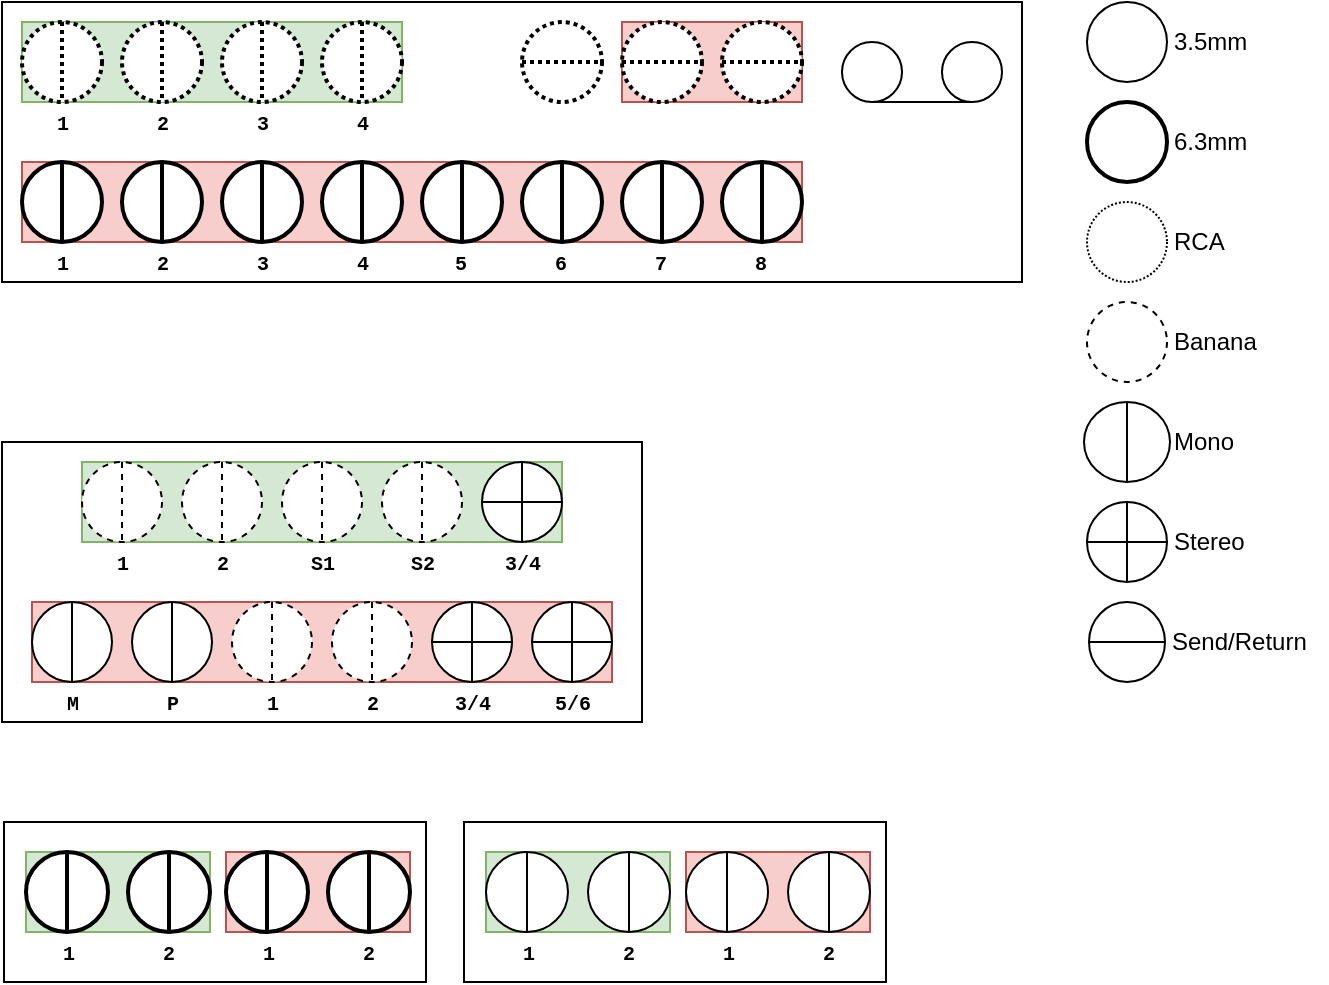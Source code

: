 <mxfile version="13.7.9" type="github">
  <diagram id="T0rFNiq_OgX8usC7l5FM" name="Page-1">
    <mxGraphModel dx="731" dy="662" grid="1" gridSize="10" guides="1" tooltips="1" connect="1" arrows="1" fold="1" page="1" pageScale="1" pageWidth="827" pageHeight="1169" math="0" shadow="0">
      <root>
        <mxCell id="0" />
        <mxCell id="1" parent="0" />
        <mxCell id="CBdwzcLFtsrTOGJNhiNT-50" value="" style="group" vertex="1" connectable="0" parent="1">
          <mxGeometry x="159" y="80" width="510" height="140" as="geometry" />
        </mxCell>
        <mxCell id="CBdwzcLFtsrTOGJNhiNT-32" value="" style="rounded=0;whiteSpace=wrap;html=1;" vertex="1" parent="CBdwzcLFtsrTOGJNhiNT-50">
          <mxGeometry width="510" height="140" as="geometry" />
        </mxCell>
        <mxCell id="CBdwzcLFtsrTOGJNhiNT-49" value="" style="group" vertex="1" connectable="0" parent="CBdwzcLFtsrTOGJNhiNT-50">
          <mxGeometry x="10" y="10" width="490" height="130" as="geometry" />
        </mxCell>
        <mxCell id="CBdwzcLFtsrTOGJNhiNT-25" value="" style="group" vertex="1" connectable="0" parent="CBdwzcLFtsrTOGJNhiNT-49">
          <mxGeometry x="410" y="10" width="80" height="30" as="geometry" />
        </mxCell>
        <mxCell id="CBdwzcLFtsrTOGJNhiNT-22" value="" style="shape=tapeData;whiteSpace=wrap;html=1;perimeter=ellipsePerimeter;" vertex="1" parent="CBdwzcLFtsrTOGJNhiNT-25">
          <mxGeometry width="30" height="30" as="geometry" />
        </mxCell>
        <mxCell id="CBdwzcLFtsrTOGJNhiNT-23" value="" style="shape=tapeData;whiteSpace=wrap;html=1;perimeter=ellipsePerimeter;flipH=1;" vertex="1" parent="CBdwzcLFtsrTOGJNhiNT-25">
          <mxGeometry x="50" width="30" height="30" as="geometry" />
        </mxCell>
        <mxCell id="CBdwzcLFtsrTOGJNhiNT-24" value="" style="endArrow=none;html=1;exitX=0.5;exitY=1;exitDx=0;exitDy=0;entryX=0.5;entryY=1;entryDx=0;entryDy=0;" edge="1" parent="CBdwzcLFtsrTOGJNhiNT-25" source="CBdwzcLFtsrTOGJNhiNT-22" target="CBdwzcLFtsrTOGJNhiNT-23">
          <mxGeometry width="50" height="50" relative="1" as="geometry">
            <mxPoint x="20" y="90" as="sourcePoint" />
            <mxPoint x="230" y="40" as="targetPoint" />
          </mxGeometry>
        </mxCell>
        <mxCell id="CBdwzcLFtsrTOGJNhiNT-16" value="" style="shape=lineEllipse;line=horizontal;perimeter=ellipsePerimeter;whiteSpace=wrap;html=1;backgroundOutline=1;strokeWidth=2;dashed=1;dashPattern=1 1;" vertex="1" parent="CBdwzcLFtsrTOGJNhiNT-49">
          <mxGeometry x="250" width="40" height="40" as="geometry" />
        </mxCell>
        <mxCell id="CBdwzcLFtsrTOGJNhiNT-19" value="" style="group;fillColor=#f8cecc;strokeColor=#b85450;" vertex="1" connectable="0" parent="CBdwzcLFtsrTOGJNhiNT-49">
          <mxGeometry x="300" width="90" height="40" as="geometry" />
        </mxCell>
        <mxCell id="CBdwzcLFtsrTOGJNhiNT-13" value="" style="shape=lineEllipse;line=horizontal;perimeter=ellipsePerimeter;whiteSpace=wrap;html=1;backgroundOutline=1;strokeWidth=2;dashed=1;dashPattern=1 1;" vertex="1" parent="CBdwzcLFtsrTOGJNhiNT-19">
          <mxGeometry x="50" width="40" height="40" as="geometry" />
        </mxCell>
        <mxCell id="CBdwzcLFtsrTOGJNhiNT-15" value="" style="shape=lineEllipse;line=horizontal;perimeter=ellipsePerimeter;whiteSpace=wrap;html=1;backgroundOutline=1;strokeWidth=2;dashed=1;dashPattern=1 1;" vertex="1" parent="CBdwzcLFtsrTOGJNhiNT-19">
          <mxGeometry width="40" height="40" as="geometry" />
        </mxCell>
        <mxCell id="CBdwzcLFtsrTOGJNhiNT-47" value="" style="group" vertex="1" connectable="0" parent="CBdwzcLFtsrTOGJNhiNT-49">
          <mxGeometry width="190" height="60" as="geometry" />
        </mxCell>
        <mxCell id="CBdwzcLFtsrTOGJNhiNT-35" value="&lt;font style=&quot;font-size: 10px&quot; face=&quot;Courier New&quot;&gt;&lt;b&gt;1&lt;/b&gt;&lt;/font&gt;" style="text;html=1;resizable=0;autosize=1;align=center;verticalAlign=middle;points=[];fillColor=none;strokeColor=none;rounded=0;" vertex="1" parent="CBdwzcLFtsrTOGJNhiNT-47">
          <mxGeometry x="10" y="40" width="20" height="20" as="geometry" />
        </mxCell>
        <mxCell id="CBdwzcLFtsrTOGJNhiNT-20" value="" style="group;fillColor=#d5e8d4;strokeColor=#82b366;" vertex="1" connectable="0" parent="CBdwzcLFtsrTOGJNhiNT-47">
          <mxGeometry width="190" height="40" as="geometry" />
        </mxCell>
        <mxCell id="CBdwzcLFtsrTOGJNhiNT-10" value="" style="shape=lineEllipse;line=vertical;perimeter=ellipsePerimeter;whiteSpace=wrap;html=1;backgroundOutline=1;strokeWidth=2;dashed=1;dashPattern=1 1;" vertex="1" parent="CBdwzcLFtsrTOGJNhiNT-20">
          <mxGeometry width="40" height="40" as="geometry" />
        </mxCell>
        <mxCell id="CBdwzcLFtsrTOGJNhiNT-11" value="" style="shape=lineEllipse;line=vertical;perimeter=ellipsePerimeter;whiteSpace=wrap;html=1;backgroundOutline=1;strokeWidth=2;dashed=1;dashPattern=1 1;" vertex="1" parent="CBdwzcLFtsrTOGJNhiNT-20">
          <mxGeometry x="50" width="40" height="40" as="geometry" />
        </mxCell>
        <mxCell id="CBdwzcLFtsrTOGJNhiNT-12" value="" style="shape=lineEllipse;line=vertical;perimeter=ellipsePerimeter;whiteSpace=wrap;html=1;backgroundOutline=1;strokeWidth=2;dashed=1;dashPattern=1 1;" vertex="1" parent="CBdwzcLFtsrTOGJNhiNT-20">
          <mxGeometry x="100" width="40" height="40" as="geometry" />
        </mxCell>
        <mxCell id="CBdwzcLFtsrTOGJNhiNT-14" value="" style="shape=lineEllipse;line=vertical;perimeter=ellipsePerimeter;whiteSpace=wrap;html=1;backgroundOutline=1;strokeWidth=2;dashed=1;dashPattern=1 1;" vertex="1" parent="CBdwzcLFtsrTOGJNhiNT-20">
          <mxGeometry x="150" width="40" height="40" as="geometry" />
        </mxCell>
        <mxCell id="CBdwzcLFtsrTOGJNhiNT-36" value="&lt;font style=&quot;font-size: 10px&quot; face=&quot;Courier New&quot;&gt;&lt;b&gt;2&lt;/b&gt;&lt;/font&gt;" style="text;html=1;resizable=0;autosize=1;align=center;verticalAlign=middle;points=[];fillColor=none;strokeColor=none;rounded=0;" vertex="1" parent="CBdwzcLFtsrTOGJNhiNT-47">
          <mxGeometry x="60" y="40" width="20" height="20" as="geometry" />
        </mxCell>
        <mxCell id="CBdwzcLFtsrTOGJNhiNT-37" value="&lt;font style=&quot;font-size: 10px&quot;&gt;&lt;b&gt;&lt;font style=&quot;font-size: 10px&quot; face=&quot;Courier New&quot;&gt;3&lt;/font&gt;&lt;/b&gt;&lt;/font&gt;" style="text;html=1;resizable=0;autosize=1;align=center;verticalAlign=middle;points=[];fillColor=none;strokeColor=none;rounded=0;" vertex="1" parent="CBdwzcLFtsrTOGJNhiNT-47">
          <mxGeometry x="110" y="40" width="20" height="20" as="geometry" />
        </mxCell>
        <mxCell id="CBdwzcLFtsrTOGJNhiNT-38" value="&lt;font style=&quot;font-size: 10px&quot; face=&quot;Courier New&quot;&gt;&lt;b&gt;4&lt;/b&gt;&lt;/font&gt;" style="text;html=1;resizable=0;autosize=1;align=center;verticalAlign=middle;points=[];fillColor=none;strokeColor=none;rounded=0;" vertex="1" parent="CBdwzcLFtsrTOGJNhiNT-47">
          <mxGeometry x="160" y="40" width="20" height="20" as="geometry" />
        </mxCell>
        <mxCell id="CBdwzcLFtsrTOGJNhiNT-48" value="" style="group" vertex="1" connectable="0" parent="CBdwzcLFtsrTOGJNhiNT-49">
          <mxGeometry y="70" width="390" height="60" as="geometry" />
        </mxCell>
        <mxCell id="CBdwzcLFtsrTOGJNhiNT-18" value="" style="group;fillColor=#f8cecc;strokeColor=#b85450;" vertex="1" connectable="0" parent="CBdwzcLFtsrTOGJNhiNT-48">
          <mxGeometry width="390" height="40" as="geometry" />
        </mxCell>
        <mxCell id="CBdwzcLFtsrTOGJNhiNT-1" value="" style="shape=lineEllipse;line=vertical;perimeter=ellipsePerimeter;whiteSpace=wrap;html=1;backgroundOutline=1;strokeWidth=2;" vertex="1" parent="CBdwzcLFtsrTOGJNhiNT-18">
          <mxGeometry width="40" height="40" as="geometry" />
        </mxCell>
        <mxCell id="CBdwzcLFtsrTOGJNhiNT-2" value="" style="shape=lineEllipse;line=vertical;perimeter=ellipsePerimeter;whiteSpace=wrap;html=1;backgroundOutline=1;strokeWidth=2;" vertex="1" parent="CBdwzcLFtsrTOGJNhiNT-18">
          <mxGeometry x="50" width="40" height="40" as="geometry" />
        </mxCell>
        <mxCell id="CBdwzcLFtsrTOGJNhiNT-3" value="" style="shape=lineEllipse;line=vertical;perimeter=ellipsePerimeter;whiteSpace=wrap;html=1;backgroundOutline=1;strokeWidth=2;" vertex="1" parent="CBdwzcLFtsrTOGJNhiNT-18">
          <mxGeometry x="100" width="40" height="40" as="geometry" />
        </mxCell>
        <mxCell id="CBdwzcLFtsrTOGJNhiNT-4" value="" style="shape=lineEllipse;line=vertical;perimeter=ellipsePerimeter;whiteSpace=wrap;html=1;backgroundOutline=1;strokeWidth=2;" vertex="1" parent="CBdwzcLFtsrTOGJNhiNT-18">
          <mxGeometry x="350" width="40" height="40" as="geometry" />
        </mxCell>
        <mxCell id="CBdwzcLFtsrTOGJNhiNT-5" value="" style="shape=lineEllipse;line=vertical;perimeter=ellipsePerimeter;whiteSpace=wrap;html=1;backgroundOutline=1;strokeWidth=2;" vertex="1" parent="CBdwzcLFtsrTOGJNhiNT-18">
          <mxGeometry x="150" width="40" height="40" as="geometry" />
        </mxCell>
        <mxCell id="CBdwzcLFtsrTOGJNhiNT-6" value="" style="shape=lineEllipse;line=vertical;perimeter=ellipsePerimeter;whiteSpace=wrap;html=1;backgroundOutline=1;strokeWidth=2;" vertex="1" parent="CBdwzcLFtsrTOGJNhiNT-18">
          <mxGeometry x="300" width="40" height="40" as="geometry" />
        </mxCell>
        <mxCell id="CBdwzcLFtsrTOGJNhiNT-7" value="" style="shape=lineEllipse;line=vertical;perimeter=ellipsePerimeter;whiteSpace=wrap;html=1;backgroundOutline=1;strokeWidth=2;" vertex="1" parent="CBdwzcLFtsrTOGJNhiNT-18">
          <mxGeometry x="250" width="40" height="40" as="geometry" />
        </mxCell>
        <mxCell id="CBdwzcLFtsrTOGJNhiNT-8" value="" style="shape=lineEllipse;line=vertical;perimeter=ellipsePerimeter;whiteSpace=wrap;html=1;backgroundOutline=1;strokeWidth=2;" vertex="1" parent="CBdwzcLFtsrTOGJNhiNT-18">
          <mxGeometry x="200" width="40" height="40" as="geometry" />
        </mxCell>
        <mxCell id="CBdwzcLFtsrTOGJNhiNT-39" value="&lt;font style=&quot;font-size: 10px&quot; face=&quot;Courier New&quot;&gt;&lt;b&gt;1&lt;/b&gt;&lt;/font&gt;" style="text;html=1;resizable=0;autosize=1;align=center;verticalAlign=middle;points=[];fillColor=none;strokeColor=none;rounded=0;" vertex="1" parent="CBdwzcLFtsrTOGJNhiNT-48">
          <mxGeometry x="10" y="40" width="20" height="20" as="geometry" />
        </mxCell>
        <mxCell id="CBdwzcLFtsrTOGJNhiNT-40" value="&lt;font style=&quot;font-size: 10px&quot; face=&quot;Courier New&quot;&gt;&lt;b&gt;2&lt;/b&gt;&lt;/font&gt;" style="text;html=1;resizable=0;autosize=1;align=center;verticalAlign=middle;points=[];fillColor=none;strokeColor=none;rounded=0;" vertex="1" parent="CBdwzcLFtsrTOGJNhiNT-48">
          <mxGeometry x="60" y="40" width="20" height="20" as="geometry" />
        </mxCell>
        <mxCell id="CBdwzcLFtsrTOGJNhiNT-41" value="&lt;font style=&quot;font-size: 10px&quot;&gt;&lt;b&gt;&lt;font style=&quot;font-size: 10px&quot; face=&quot;Courier New&quot;&gt;3&lt;/font&gt;&lt;/b&gt;&lt;/font&gt;" style="text;html=1;resizable=0;autosize=1;align=center;verticalAlign=middle;points=[];fillColor=none;strokeColor=none;rounded=0;" vertex="1" parent="CBdwzcLFtsrTOGJNhiNT-48">
          <mxGeometry x="110" y="40" width="20" height="20" as="geometry" />
        </mxCell>
        <mxCell id="CBdwzcLFtsrTOGJNhiNT-42" value="&lt;font style=&quot;font-size: 10px&quot; face=&quot;Courier New&quot;&gt;&lt;b&gt;4&lt;/b&gt;&lt;/font&gt;" style="text;html=1;resizable=0;autosize=1;align=center;verticalAlign=middle;points=[];fillColor=none;strokeColor=none;rounded=0;" vertex="1" parent="CBdwzcLFtsrTOGJNhiNT-48">
          <mxGeometry x="160" y="40" width="20" height="20" as="geometry" />
        </mxCell>
        <mxCell id="CBdwzcLFtsrTOGJNhiNT-43" value="&lt;font style=&quot;font-size: 10px&quot; face=&quot;Courier New&quot;&gt;&lt;b&gt;&lt;font style=&quot;font-size: 10px&quot;&gt;5&lt;/font&gt;&lt;/b&gt;&lt;/font&gt;" style="text;html=1;resizable=0;autosize=1;align=center;verticalAlign=middle;points=[];fillColor=none;strokeColor=none;rounded=0;" vertex="1" parent="CBdwzcLFtsrTOGJNhiNT-48">
          <mxGeometry x="209" y="40" width="20" height="20" as="geometry" />
        </mxCell>
        <mxCell id="CBdwzcLFtsrTOGJNhiNT-44" value="&lt;font style=&quot;font-size: 10px&quot; face=&quot;Courier New&quot;&gt;&lt;b&gt;6&lt;/b&gt;&lt;/font&gt;" style="text;html=1;resizable=0;autosize=1;align=center;verticalAlign=middle;points=[];fillColor=none;strokeColor=none;rounded=0;" vertex="1" parent="CBdwzcLFtsrTOGJNhiNT-48">
          <mxGeometry x="259" y="40" width="20" height="20" as="geometry" />
        </mxCell>
        <mxCell id="CBdwzcLFtsrTOGJNhiNT-45" value="&lt;font style=&quot;font-size: 10px&quot; face=&quot;Courier New&quot;&gt;&lt;b&gt;7&lt;/b&gt;&lt;/font&gt;" style="text;html=1;resizable=0;autosize=1;align=center;verticalAlign=middle;points=[];fillColor=none;strokeColor=none;rounded=0;" vertex="1" parent="CBdwzcLFtsrTOGJNhiNT-48">
          <mxGeometry x="309" y="40" width="20" height="20" as="geometry" />
        </mxCell>
        <mxCell id="CBdwzcLFtsrTOGJNhiNT-46" value="&lt;font style=&quot;font-size: 10px&quot; face=&quot;Courier New&quot;&gt;&lt;b&gt;8&lt;/b&gt;&lt;/font&gt;" style="text;html=1;resizable=0;autosize=1;align=center;verticalAlign=middle;points=[];fillColor=none;strokeColor=none;rounded=0;" vertex="1" parent="CBdwzcLFtsrTOGJNhiNT-48">
          <mxGeometry x="359" y="40" width="20" height="20" as="geometry" />
        </mxCell>
        <mxCell id="CBdwzcLFtsrTOGJNhiNT-100" value="" style="group" vertex="1" connectable="0" parent="1">
          <mxGeometry x="159" y="300" width="320" height="140" as="geometry" />
        </mxCell>
        <mxCell id="CBdwzcLFtsrTOGJNhiNT-99" value="" style="rounded=0;whiteSpace=wrap;html=1;" vertex="1" parent="CBdwzcLFtsrTOGJNhiNT-100">
          <mxGeometry width="320" height="140" as="geometry" />
        </mxCell>
        <mxCell id="CBdwzcLFtsrTOGJNhiNT-75" value="" style="group" vertex="1" connectable="0" parent="CBdwzcLFtsrTOGJNhiNT-100">
          <mxGeometry x="15" y="80" width="290" height="60" as="geometry" />
        </mxCell>
        <mxCell id="CBdwzcLFtsrTOGJNhiNT-61" value="&lt;font style=&quot;font-size: 10px&quot; face=&quot;Courier New&quot;&gt;&lt;b&gt;P&lt;/b&gt;&lt;/font&gt;" style="text;html=1;resizable=0;autosize=1;align=center;verticalAlign=middle;points=[];fillColor=none;strokeColor=none;rounded=0;" vertex="1" parent="CBdwzcLFtsrTOGJNhiNT-75">
          <mxGeometry x="60" y="40" width="20" height="20" as="geometry" />
        </mxCell>
        <mxCell id="CBdwzcLFtsrTOGJNhiNT-57" value="&lt;font style=&quot;font-size: 10px&quot; face=&quot;Courier New&quot;&gt;&lt;b&gt;2&lt;/b&gt;&lt;/font&gt;" style="text;html=1;resizable=0;autosize=1;align=center;verticalAlign=middle;points=[];fillColor=none;strokeColor=none;rounded=0;" vertex="1" parent="CBdwzcLFtsrTOGJNhiNT-75">
          <mxGeometry x="160" y="40" width="20" height="20" as="geometry" />
        </mxCell>
        <mxCell id="CBdwzcLFtsrTOGJNhiNT-56" value="&lt;font style=&quot;font-size: 10px&quot; face=&quot;Courier New&quot;&gt;&lt;b&gt;1&lt;/b&gt;&lt;/font&gt;" style="text;html=1;resizable=0;autosize=1;align=center;verticalAlign=middle;points=[];fillColor=none;strokeColor=none;rounded=0;" vertex="1" parent="CBdwzcLFtsrTOGJNhiNT-75">
          <mxGeometry x="110" y="40" width="20" height="20" as="geometry" />
        </mxCell>
        <mxCell id="CBdwzcLFtsrTOGJNhiNT-68" value="&lt;font style=&quot;font-size: 10px&quot; face=&quot;Courier New&quot;&gt;&lt;b&gt;M&lt;/b&gt;&lt;/font&gt;" style="text;html=1;resizable=0;autosize=1;align=center;verticalAlign=middle;points=[];fillColor=none;strokeColor=none;rounded=0;" vertex="1" parent="CBdwzcLFtsrTOGJNhiNT-75">
          <mxGeometry x="10" y="40" width="20" height="20" as="geometry" />
        </mxCell>
        <mxCell id="CBdwzcLFtsrTOGJNhiNT-72" value="&lt;font style=&quot;font-size: 10px&quot; face=&quot;Courier New&quot;&gt;&lt;b&gt;3/4&lt;/b&gt;&lt;/font&gt;" style="text;html=1;resizable=0;autosize=1;align=center;verticalAlign=middle;points=[];fillColor=none;strokeColor=none;rounded=0;" vertex="1" parent="CBdwzcLFtsrTOGJNhiNT-75">
          <mxGeometry x="205" y="40" width="30" height="20" as="geometry" />
        </mxCell>
        <mxCell id="CBdwzcLFtsrTOGJNhiNT-73" value="&lt;font style=&quot;font-size: 10px&quot; face=&quot;Courier New&quot;&gt;&lt;b&gt;5/6&lt;/b&gt;&lt;/font&gt;" style="text;html=1;resizable=0;autosize=1;align=center;verticalAlign=middle;points=[];fillColor=none;strokeColor=none;rounded=0;" vertex="1" parent="CBdwzcLFtsrTOGJNhiNT-75">
          <mxGeometry x="255" y="40" width="30" height="20" as="geometry" />
        </mxCell>
        <mxCell id="CBdwzcLFtsrTOGJNhiNT-74" value="" style="group;fillColor=#f8cecc;strokeColor=#b85450;" vertex="1" connectable="0" parent="CBdwzcLFtsrTOGJNhiNT-75">
          <mxGeometry width="290" height="40" as="geometry" />
        </mxCell>
        <mxCell id="CBdwzcLFtsrTOGJNhiNT-54" value="" style="shape=lineEllipse;line=vertical;perimeter=ellipsePerimeter;whiteSpace=wrap;html=1;backgroundOutline=1;" vertex="1" parent="CBdwzcLFtsrTOGJNhiNT-74">
          <mxGeometry x="50" width="40" height="40" as="geometry" />
        </mxCell>
        <mxCell id="CBdwzcLFtsrTOGJNhiNT-51" value="" style="shape=orEllipse;perimeter=ellipsePerimeter;whiteSpace=wrap;html=1;backgroundOutline=1;" vertex="1" parent="CBdwzcLFtsrTOGJNhiNT-74">
          <mxGeometry x="250" width="40" height="40" as="geometry" />
        </mxCell>
        <mxCell id="CBdwzcLFtsrTOGJNhiNT-52" value="" style="shape=orEllipse;perimeter=ellipsePerimeter;whiteSpace=wrap;html=1;backgroundOutline=1;" vertex="1" parent="CBdwzcLFtsrTOGJNhiNT-74">
          <mxGeometry x="200" width="40" height="40" as="geometry" />
        </mxCell>
        <mxCell id="CBdwzcLFtsrTOGJNhiNT-67" value="" style="shape=lineEllipse;line=vertical;perimeter=ellipsePerimeter;whiteSpace=wrap;html=1;backgroundOutline=1;" vertex="1" parent="CBdwzcLFtsrTOGJNhiNT-74">
          <mxGeometry width="40" height="40" as="geometry" />
        </mxCell>
        <mxCell id="CBdwzcLFtsrTOGJNhiNT-70" value="" style="shape=lineEllipse;line=vertical;perimeter=ellipsePerimeter;whiteSpace=wrap;html=1;backgroundOutline=1;dashed=1;" vertex="1" parent="CBdwzcLFtsrTOGJNhiNT-74">
          <mxGeometry x="100" width="40" height="40" as="geometry" />
        </mxCell>
        <mxCell id="CBdwzcLFtsrTOGJNhiNT-71" value="" style="shape=lineEllipse;line=vertical;perimeter=ellipsePerimeter;whiteSpace=wrap;html=1;backgroundOutline=1;dashed=1;" vertex="1" parent="CBdwzcLFtsrTOGJNhiNT-74">
          <mxGeometry x="150" width="40" height="40" as="geometry" />
        </mxCell>
        <mxCell id="CBdwzcLFtsrTOGJNhiNT-98" value="" style="group;container=1;" vertex="1" connectable="0" parent="CBdwzcLFtsrTOGJNhiNT-100">
          <mxGeometry x="40" y="10" width="240" height="60" as="geometry" />
        </mxCell>
        <mxCell id="CBdwzcLFtsrTOGJNhiNT-83" value="&lt;font style=&quot;font-size: 10px&quot; face=&quot;Courier New&quot;&gt;&lt;b&gt;1&lt;/b&gt;&lt;/font&gt;" style="text;html=1;resizable=0;autosize=1;align=center;verticalAlign=middle;points=[];fillColor=none;strokeColor=none;rounded=0;" vertex="1" parent="CBdwzcLFtsrTOGJNhiNT-98">
          <mxGeometry x="10" y="40" width="20" height="20" as="geometry" />
        </mxCell>
        <mxCell id="CBdwzcLFtsrTOGJNhiNT-86" value="&lt;font style=&quot;font-size: 10px&quot; face=&quot;Courier New&quot;&gt;&lt;b&gt;3/4&lt;/b&gt;&lt;/font&gt;" style="text;html=1;resizable=0;autosize=1;align=center;verticalAlign=middle;points=[];fillColor=none;strokeColor=none;rounded=0;" vertex="1" parent="CBdwzcLFtsrTOGJNhiNT-98">
          <mxGeometry x="205" y="40" width="30" height="20" as="geometry" />
        </mxCell>
        <mxCell id="CBdwzcLFtsrTOGJNhiNT-88" value="&lt;font style=&quot;font-size: 10px&quot; face=&quot;Courier New&quot;&gt;&lt;b&gt;2&lt;/b&gt;&lt;/font&gt;" style="text;html=1;resizable=0;autosize=1;align=center;verticalAlign=middle;points=[];fillColor=none;strokeColor=none;rounded=0;" vertex="1" parent="CBdwzcLFtsrTOGJNhiNT-98">
          <mxGeometry x="60" y="40" width="20" height="20" as="geometry" />
        </mxCell>
        <mxCell id="CBdwzcLFtsrTOGJNhiNT-89" value="&lt;font style=&quot;font-size: 10px&quot; face=&quot;Courier New&quot;&gt;&lt;b&gt;S1&lt;/b&gt;&lt;/font&gt;" style="text;html=1;resizable=0;autosize=1;align=center;verticalAlign=middle;points=[];fillColor=none;strokeColor=none;rounded=0;" vertex="1" parent="CBdwzcLFtsrTOGJNhiNT-98">
          <mxGeometry x="105" y="40" width="30" height="20" as="geometry" />
        </mxCell>
        <mxCell id="CBdwzcLFtsrTOGJNhiNT-90" value="&lt;font style=&quot;font-size: 10px&quot; face=&quot;Courier New&quot;&gt;&lt;b&gt;S2&lt;/b&gt;&lt;/font&gt;" style="text;html=1;resizable=0;autosize=1;align=center;verticalAlign=middle;points=[];fillColor=none;strokeColor=none;rounded=0;" vertex="1" parent="CBdwzcLFtsrTOGJNhiNT-98">
          <mxGeometry x="155" y="40" width="30" height="20" as="geometry" />
        </mxCell>
        <mxCell id="CBdwzcLFtsrTOGJNhiNT-97" value="" style="group;fillColor=#d5e8d4;strokeColor=#82b366;" vertex="1" connectable="0" parent="CBdwzcLFtsrTOGJNhiNT-98">
          <mxGeometry width="240" height="40" as="geometry" />
        </mxCell>
        <mxCell id="CBdwzcLFtsrTOGJNhiNT-53" value="" style="shape=orEllipse;perimeter=ellipsePerimeter;whiteSpace=wrap;html=1;backgroundOutline=1;" vertex="1" parent="CBdwzcLFtsrTOGJNhiNT-97">
          <mxGeometry x="200" width="40" height="40" as="geometry" />
        </mxCell>
        <mxCell id="CBdwzcLFtsrTOGJNhiNT-81" value="" style="shape=lineEllipse;line=vertical;perimeter=ellipsePerimeter;whiteSpace=wrap;html=1;backgroundOutline=1;dashed=1;" vertex="1" parent="CBdwzcLFtsrTOGJNhiNT-97">
          <mxGeometry width="40" height="40" as="geometry" />
        </mxCell>
        <mxCell id="CBdwzcLFtsrTOGJNhiNT-82" value="" style="shape=lineEllipse;line=vertical;perimeter=ellipsePerimeter;whiteSpace=wrap;html=1;backgroundOutline=1;dashed=1;" vertex="1" parent="CBdwzcLFtsrTOGJNhiNT-97">
          <mxGeometry x="50" width="40" height="40" as="geometry" />
        </mxCell>
        <mxCell id="CBdwzcLFtsrTOGJNhiNT-84" value="" style="shape=lineEllipse;line=vertical;perimeter=ellipsePerimeter;whiteSpace=wrap;html=1;backgroundOutline=1;dashed=1;" vertex="1" parent="CBdwzcLFtsrTOGJNhiNT-97">
          <mxGeometry x="100" width="40" height="40" as="geometry" />
        </mxCell>
        <mxCell id="CBdwzcLFtsrTOGJNhiNT-85" value="" style="shape=lineEllipse;line=vertical;perimeter=ellipsePerimeter;whiteSpace=wrap;html=1;backgroundOutline=1;dashed=1;" vertex="1" parent="CBdwzcLFtsrTOGJNhiNT-97">
          <mxGeometry x="150" width="40" height="40" as="geometry" />
        </mxCell>
        <mxCell id="CBdwzcLFtsrTOGJNhiNT-120" value="" style="group" vertex="1" connectable="0" parent="1">
          <mxGeometry x="160" y="490" width="211" height="80" as="geometry" />
        </mxCell>
        <mxCell id="CBdwzcLFtsrTOGJNhiNT-119" value="" style="rounded=0;whiteSpace=wrap;html=1;" vertex="1" parent="CBdwzcLFtsrTOGJNhiNT-120">
          <mxGeometry width="211" height="80" as="geometry" />
        </mxCell>
        <mxCell id="CBdwzcLFtsrTOGJNhiNT-118" value="" style="group" vertex="1" connectable="0" parent="CBdwzcLFtsrTOGJNhiNT-120">
          <mxGeometry x="11" y="15" width="192" height="60" as="geometry" />
        </mxCell>
        <mxCell id="CBdwzcLFtsrTOGJNhiNT-116" value="" style="group" vertex="1" connectable="0" parent="CBdwzcLFtsrTOGJNhiNT-118">
          <mxGeometry width="92" height="60" as="geometry" />
        </mxCell>
        <mxCell id="CBdwzcLFtsrTOGJNhiNT-105" value="" style="group;fillColor=#d5e8d4;strokeColor=#82b366;" vertex="1" connectable="0" parent="CBdwzcLFtsrTOGJNhiNT-116">
          <mxGeometry width="92" height="40" as="geometry" />
        </mxCell>
        <mxCell id="CBdwzcLFtsrTOGJNhiNT-101" value="" style="shape=lineEllipse;line=vertical;perimeter=ellipsePerimeter;whiteSpace=wrap;html=1;backgroundOutline=1;strokeWidth=2;" vertex="1" parent="CBdwzcLFtsrTOGJNhiNT-105">
          <mxGeometry width="41" height="40" as="geometry" />
        </mxCell>
        <mxCell id="CBdwzcLFtsrTOGJNhiNT-102" value="" style="shape=lineEllipse;line=vertical;perimeter=ellipsePerimeter;whiteSpace=wrap;html=1;backgroundOutline=1;strokeWidth=2;" vertex="1" parent="CBdwzcLFtsrTOGJNhiNT-105">
          <mxGeometry x="51" width="41" height="40" as="geometry" />
        </mxCell>
        <mxCell id="CBdwzcLFtsrTOGJNhiNT-107" value="&lt;font style=&quot;font-size: 10px&quot; face=&quot;Courier New&quot;&gt;&lt;b&gt;1&lt;/b&gt;&lt;/font&gt;" style="text;html=1;resizable=0;autosize=1;align=center;verticalAlign=middle;points=[];fillColor=none;strokeColor=none;rounded=0;" vertex="1" parent="CBdwzcLFtsrTOGJNhiNT-116">
          <mxGeometry x="11" y="40" width="20" height="20" as="geometry" />
        </mxCell>
        <mxCell id="CBdwzcLFtsrTOGJNhiNT-108" value="&lt;font style=&quot;font-size: 10px&quot; face=&quot;Courier New&quot;&gt;&lt;b&gt;2&lt;/b&gt;&lt;/font&gt;" style="text;html=1;resizable=0;autosize=1;align=center;verticalAlign=middle;points=[];fillColor=none;strokeColor=none;rounded=0;" vertex="1" parent="CBdwzcLFtsrTOGJNhiNT-116">
          <mxGeometry x="61" y="40" width="20" height="20" as="geometry" />
        </mxCell>
        <mxCell id="CBdwzcLFtsrTOGJNhiNT-117" value="" style="group" vertex="1" connectable="0" parent="CBdwzcLFtsrTOGJNhiNT-118">
          <mxGeometry x="100" width="92" height="60" as="geometry" />
        </mxCell>
        <mxCell id="CBdwzcLFtsrTOGJNhiNT-111" value="" style="group;fillColor=#f8cecc;strokeColor=#b85450;" vertex="1" connectable="0" parent="CBdwzcLFtsrTOGJNhiNT-117">
          <mxGeometry width="92" height="40" as="geometry" />
        </mxCell>
        <mxCell id="CBdwzcLFtsrTOGJNhiNT-112" value="" style="shape=lineEllipse;line=vertical;perimeter=ellipsePerimeter;whiteSpace=wrap;html=1;backgroundOutline=1;strokeWidth=2;" vertex="1" parent="CBdwzcLFtsrTOGJNhiNT-111">
          <mxGeometry width="41" height="40" as="geometry" />
        </mxCell>
        <mxCell id="CBdwzcLFtsrTOGJNhiNT-113" value="" style="shape=lineEllipse;line=vertical;perimeter=ellipsePerimeter;whiteSpace=wrap;html=1;backgroundOutline=1;strokeWidth=2;" vertex="1" parent="CBdwzcLFtsrTOGJNhiNT-111">
          <mxGeometry x="51" width="41" height="40" as="geometry" />
        </mxCell>
        <mxCell id="CBdwzcLFtsrTOGJNhiNT-114" value="&lt;font style=&quot;font-size: 10px&quot; face=&quot;Courier New&quot;&gt;&lt;b&gt;1&lt;/b&gt;&lt;/font&gt;" style="text;html=1;resizable=0;autosize=1;align=center;verticalAlign=middle;points=[];fillColor=none;strokeColor=none;rounded=0;" vertex="1" parent="CBdwzcLFtsrTOGJNhiNT-117">
          <mxGeometry x="11" y="40" width="20" height="20" as="geometry" />
        </mxCell>
        <mxCell id="CBdwzcLFtsrTOGJNhiNT-115" value="&lt;font style=&quot;font-size: 10px&quot; face=&quot;Courier New&quot;&gt;&lt;b&gt;2&lt;/b&gt;&lt;/font&gt;" style="text;html=1;resizable=0;autosize=1;align=center;verticalAlign=middle;points=[];fillColor=none;strokeColor=none;rounded=0;" vertex="1" parent="CBdwzcLFtsrTOGJNhiNT-117">
          <mxGeometry x="61" y="40" width="20" height="20" as="geometry" />
        </mxCell>
        <mxCell id="CBdwzcLFtsrTOGJNhiNT-121" value="" style="group" vertex="1" connectable="0" parent="1">
          <mxGeometry x="390" y="490" width="211" height="80" as="geometry" />
        </mxCell>
        <mxCell id="CBdwzcLFtsrTOGJNhiNT-122" value="" style="rounded=0;whiteSpace=wrap;html=1;" vertex="1" parent="CBdwzcLFtsrTOGJNhiNT-121">
          <mxGeometry width="211" height="80" as="geometry" />
        </mxCell>
        <mxCell id="CBdwzcLFtsrTOGJNhiNT-123" value="" style="group" vertex="1" connectable="0" parent="CBdwzcLFtsrTOGJNhiNT-121">
          <mxGeometry x="11" y="15" width="192" height="60" as="geometry" />
        </mxCell>
        <mxCell id="CBdwzcLFtsrTOGJNhiNT-124" value="" style="group" vertex="1" connectable="0" parent="CBdwzcLFtsrTOGJNhiNT-123">
          <mxGeometry width="92" height="60" as="geometry" />
        </mxCell>
        <mxCell id="CBdwzcLFtsrTOGJNhiNT-125" value="" style="group;fillColor=#d5e8d4;strokeColor=#82b366;" vertex="1" connectable="0" parent="CBdwzcLFtsrTOGJNhiNT-124">
          <mxGeometry width="92" height="40" as="geometry" />
        </mxCell>
        <mxCell id="CBdwzcLFtsrTOGJNhiNT-126" value="" style="shape=lineEllipse;line=vertical;perimeter=ellipsePerimeter;whiteSpace=wrap;html=1;backgroundOutline=1;strokeWidth=1;" vertex="1" parent="CBdwzcLFtsrTOGJNhiNT-125">
          <mxGeometry width="41" height="40" as="geometry" />
        </mxCell>
        <mxCell id="CBdwzcLFtsrTOGJNhiNT-127" value="" style="shape=lineEllipse;line=vertical;perimeter=ellipsePerimeter;whiteSpace=wrap;html=1;backgroundOutline=1;strokeWidth=1;" vertex="1" parent="CBdwzcLFtsrTOGJNhiNT-125">
          <mxGeometry x="51" width="41" height="40" as="geometry" />
        </mxCell>
        <mxCell id="CBdwzcLFtsrTOGJNhiNT-128" value="&lt;font style=&quot;font-size: 10px&quot; face=&quot;Courier New&quot;&gt;&lt;b&gt;1&lt;/b&gt;&lt;/font&gt;" style="text;html=1;resizable=0;autosize=1;align=center;verticalAlign=middle;points=[];fillColor=none;strokeColor=none;rounded=0;" vertex="1" parent="CBdwzcLFtsrTOGJNhiNT-124">
          <mxGeometry x="11" y="40" width="20" height="20" as="geometry" />
        </mxCell>
        <mxCell id="CBdwzcLFtsrTOGJNhiNT-129" value="&lt;font style=&quot;font-size: 10px&quot; face=&quot;Courier New&quot;&gt;&lt;b&gt;2&lt;/b&gt;&lt;/font&gt;" style="text;html=1;resizable=0;autosize=1;align=center;verticalAlign=middle;points=[];fillColor=none;strokeColor=none;rounded=0;" vertex="1" parent="CBdwzcLFtsrTOGJNhiNT-124">
          <mxGeometry x="61" y="40" width="20" height="20" as="geometry" />
        </mxCell>
        <mxCell id="CBdwzcLFtsrTOGJNhiNT-130" value="" style="group" vertex="1" connectable="0" parent="CBdwzcLFtsrTOGJNhiNT-123">
          <mxGeometry x="100" width="92" height="60" as="geometry" />
        </mxCell>
        <mxCell id="CBdwzcLFtsrTOGJNhiNT-131" value="" style="group;fillColor=#f8cecc;strokeColor=#b85450;" vertex="1" connectable="0" parent="CBdwzcLFtsrTOGJNhiNT-130">
          <mxGeometry width="92" height="40" as="geometry" />
        </mxCell>
        <mxCell id="CBdwzcLFtsrTOGJNhiNT-132" value="" style="shape=lineEllipse;line=vertical;perimeter=ellipsePerimeter;whiteSpace=wrap;html=1;backgroundOutline=1;strokeWidth=1;" vertex="1" parent="CBdwzcLFtsrTOGJNhiNT-131">
          <mxGeometry width="41" height="40" as="geometry" />
        </mxCell>
        <mxCell id="CBdwzcLFtsrTOGJNhiNT-133" value="" style="shape=lineEllipse;line=vertical;perimeter=ellipsePerimeter;whiteSpace=wrap;html=1;backgroundOutline=1;strokeWidth=1;" vertex="1" parent="CBdwzcLFtsrTOGJNhiNT-131">
          <mxGeometry x="51" width="41" height="40" as="geometry" />
        </mxCell>
        <mxCell id="CBdwzcLFtsrTOGJNhiNT-134" value="&lt;font style=&quot;font-size: 10px&quot; face=&quot;Courier New&quot;&gt;&lt;b&gt;1&lt;/b&gt;&lt;/font&gt;" style="text;html=1;resizable=0;autosize=1;align=center;verticalAlign=middle;points=[];fillColor=none;strokeColor=none;rounded=0;" vertex="1" parent="CBdwzcLFtsrTOGJNhiNT-130">
          <mxGeometry x="11" y="40" width="20" height="20" as="geometry" />
        </mxCell>
        <mxCell id="CBdwzcLFtsrTOGJNhiNT-135" value="&lt;font style=&quot;font-size: 10px&quot; face=&quot;Courier New&quot;&gt;&lt;b&gt;2&lt;/b&gt;&lt;/font&gt;" style="text;html=1;resizable=0;autosize=1;align=center;verticalAlign=middle;points=[];fillColor=none;strokeColor=none;rounded=0;" vertex="1" parent="CBdwzcLFtsrTOGJNhiNT-130">
          <mxGeometry x="61" y="40" width="20" height="20" as="geometry" />
        </mxCell>
        <mxCell id="CBdwzcLFtsrTOGJNhiNT-152" value="" style="group" vertex="1" connectable="0" parent="1">
          <mxGeometry x="700" y="80" width="121.5" height="340" as="geometry" />
        </mxCell>
        <mxCell id="CBdwzcLFtsrTOGJNhiNT-136" value="" style="ellipse;whiteSpace=wrap;html=1;strokeWidth=1;" vertex="1" parent="CBdwzcLFtsrTOGJNhiNT-152">
          <mxGeometry x="1.5" width="40" height="40" as="geometry" />
        </mxCell>
        <mxCell id="CBdwzcLFtsrTOGJNhiNT-137" value="" style="ellipse;whiteSpace=wrap;html=1;strokeWidth=1;dashed=1;dashPattern=1 1;" vertex="1" parent="CBdwzcLFtsrTOGJNhiNT-152">
          <mxGeometry x="1.5" y="100" width="40" height="40" as="geometry" />
        </mxCell>
        <mxCell id="CBdwzcLFtsrTOGJNhiNT-138" value="" style="ellipse;whiteSpace=wrap;html=1;strokeWidth=1;dashed=1;" vertex="1" parent="CBdwzcLFtsrTOGJNhiNT-152">
          <mxGeometry x="1.5" y="150" width="40" height="40" as="geometry" />
        </mxCell>
        <mxCell id="CBdwzcLFtsrTOGJNhiNT-139" value="" style="ellipse;whiteSpace=wrap;html=1;strokeWidth=2;" vertex="1" parent="CBdwzcLFtsrTOGJNhiNT-152">
          <mxGeometry x="1.5" y="50" width="40" height="40" as="geometry" />
        </mxCell>
        <mxCell id="CBdwzcLFtsrTOGJNhiNT-140" value="&lt;div&gt;3.5mm&lt;/div&gt;" style="text;html=1;resizable=0;autosize=1;align=left;verticalAlign=middle;points=[];fillColor=none;strokeColor=none;rounded=0;dashed=1;" vertex="1" parent="CBdwzcLFtsrTOGJNhiNT-152">
          <mxGeometry x="43" y="10" width="50" height="20" as="geometry" />
        </mxCell>
        <mxCell id="CBdwzcLFtsrTOGJNhiNT-141" value="&lt;div&gt;6.3mm&lt;/div&gt;" style="text;html=1;resizable=0;autosize=1;align=left;verticalAlign=middle;points=[];fillColor=none;strokeColor=none;rounded=0;dashed=1;" vertex="1" parent="CBdwzcLFtsrTOGJNhiNT-152">
          <mxGeometry x="43" y="60" width="50" height="20" as="geometry" />
        </mxCell>
        <mxCell id="CBdwzcLFtsrTOGJNhiNT-142" value="RCA" style="text;html=1;resizable=0;autosize=1;align=left;verticalAlign=middle;points=[];fillColor=none;strokeColor=none;rounded=0;dashed=1;" vertex="1" parent="CBdwzcLFtsrTOGJNhiNT-152">
          <mxGeometry x="43" y="110" width="40" height="20" as="geometry" />
        </mxCell>
        <mxCell id="CBdwzcLFtsrTOGJNhiNT-143" value="Banana" style="text;html=1;resizable=0;autosize=1;align=left;verticalAlign=middle;points=[];fillColor=none;strokeColor=none;rounded=0;dashed=1;" vertex="1" parent="CBdwzcLFtsrTOGJNhiNT-152">
          <mxGeometry x="43" y="160" width="60" height="20" as="geometry" />
        </mxCell>
        <mxCell id="CBdwzcLFtsrTOGJNhiNT-145" value="Mono" style="text;html=1;resizable=0;autosize=1;align=left;verticalAlign=middle;points=[];fillColor=none;strokeColor=none;rounded=0;dashed=1;" vertex="1" parent="CBdwzcLFtsrTOGJNhiNT-152">
          <mxGeometry x="43" y="210" width="50" height="20" as="geometry" />
        </mxCell>
        <mxCell id="CBdwzcLFtsrTOGJNhiNT-146" value="" style="shape=lineEllipse;line=vertical;perimeter=ellipsePerimeter;whiteSpace=wrap;html=1;backgroundOutline=1;strokeWidth=1;align=left;" vertex="1" parent="CBdwzcLFtsrTOGJNhiNT-152">
          <mxGeometry y="200" width="43" height="40" as="geometry" />
        </mxCell>
        <mxCell id="CBdwzcLFtsrTOGJNhiNT-147" value="" style="shape=orEllipse;perimeter=ellipsePerimeter;whiteSpace=wrap;html=1;backgroundOutline=1;strokeWidth=1;align=left;" vertex="1" parent="CBdwzcLFtsrTOGJNhiNT-152">
          <mxGeometry x="1.5" y="250" width="40" height="40" as="geometry" />
        </mxCell>
        <mxCell id="CBdwzcLFtsrTOGJNhiNT-148" value="Stereo" style="text;html=1;resizable=0;autosize=1;align=left;verticalAlign=middle;points=[];fillColor=none;strokeColor=none;rounded=0;dashed=1;" vertex="1" parent="CBdwzcLFtsrTOGJNhiNT-152">
          <mxGeometry x="43" y="260" width="50" height="20" as="geometry" />
        </mxCell>
        <mxCell id="CBdwzcLFtsrTOGJNhiNT-149" value="" style="shape=lineEllipse;perimeter=ellipsePerimeter;whiteSpace=wrap;html=1;backgroundOutline=1;strokeWidth=1;align=left;" vertex="1" parent="CBdwzcLFtsrTOGJNhiNT-152">
          <mxGeometry x="2.5" y="300" width="38" height="40" as="geometry" />
        </mxCell>
        <mxCell id="CBdwzcLFtsrTOGJNhiNT-150" value="Send/Return" style="text;html=1;resizable=0;autosize=1;align=left;verticalAlign=middle;points=[];fillColor=none;strokeColor=none;rounded=0;dashed=1;" vertex="1" parent="CBdwzcLFtsrTOGJNhiNT-152">
          <mxGeometry x="41.5" y="310" width="80" height="20" as="geometry" />
        </mxCell>
      </root>
    </mxGraphModel>
  </diagram>
</mxfile>
